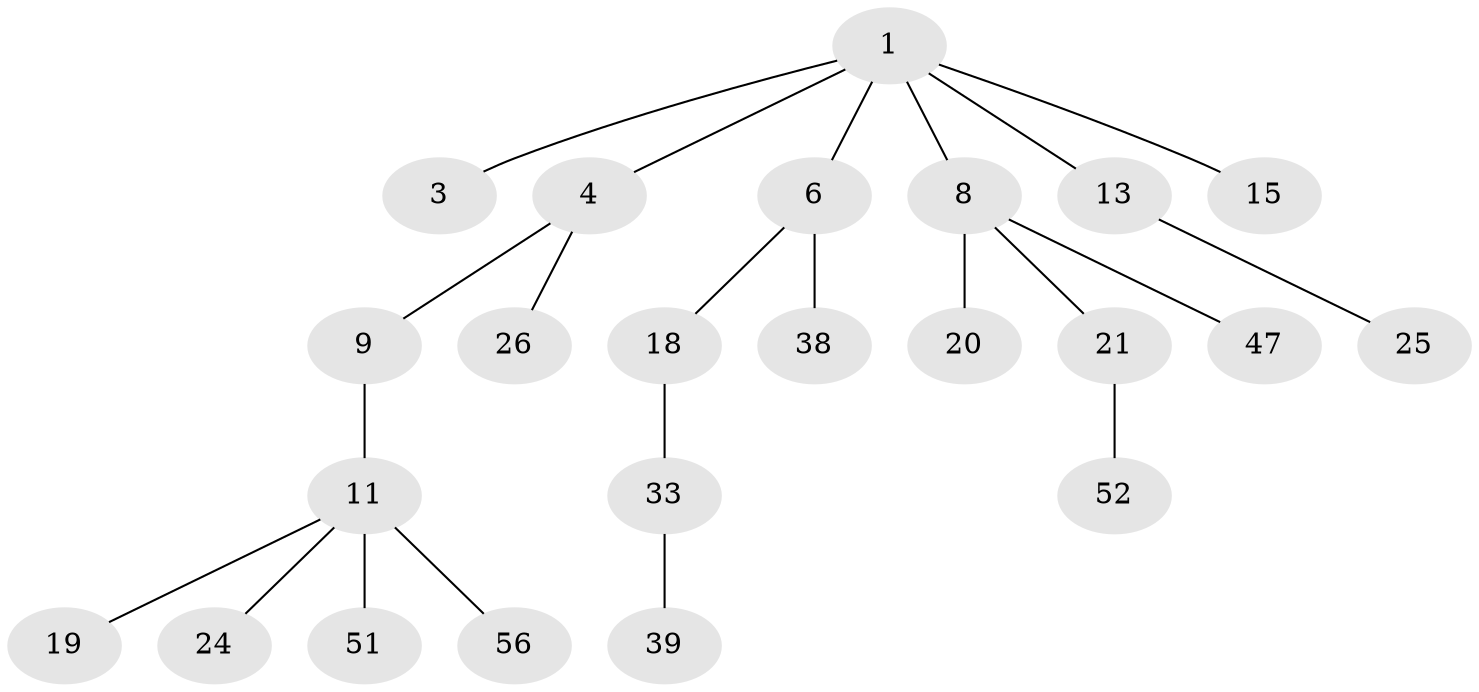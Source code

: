 // original degree distribution, {3: 0.19480519480519481, 5: 0.012987012987012988, 1: 0.4935064935064935, 4: 0.06493506493506493, 2: 0.2077922077922078, 6: 0.025974025974025976}
// Generated by graph-tools (version 1.1) at 2025/19/03/04/25 18:19:19]
// undirected, 23 vertices, 22 edges
graph export_dot {
graph [start="1"]
  node [color=gray90,style=filled];
  1 [super="+2"];
  3;
  4 [super="+7+5+10"];
  6 [super="+17+48"];
  8 [super="+45+46+12+14"];
  9 [super="+57+31"];
  11 [super="+28+16"];
  13 [super="+53"];
  15;
  18 [super="+27+68+29"];
  19 [super="+22+71"];
  20 [super="+54"];
  21 [super="+34+43"];
  24 [super="+64"];
  25 [super="+58"];
  26 [super="+42"];
  33 [super="+44"];
  38 [super="+49+40"];
  39 [super="+41+70+76"];
  47 [super="+74+55"];
  51 [super="+66"];
  52;
  56;
  1 -- 4;
  1 -- 13;
  1 -- 3;
  1 -- 6;
  1 -- 8;
  1 -- 15;
  4 -- 9;
  4 -- 26;
  6 -- 38;
  6 -- 18;
  8 -- 21;
  8 -- 47;
  8 -- 20;
  9 -- 11;
  11 -- 56;
  11 -- 24;
  11 -- 51;
  11 -- 19;
  13 -- 25;
  18 -- 33;
  21 -- 52;
  33 -- 39;
}
